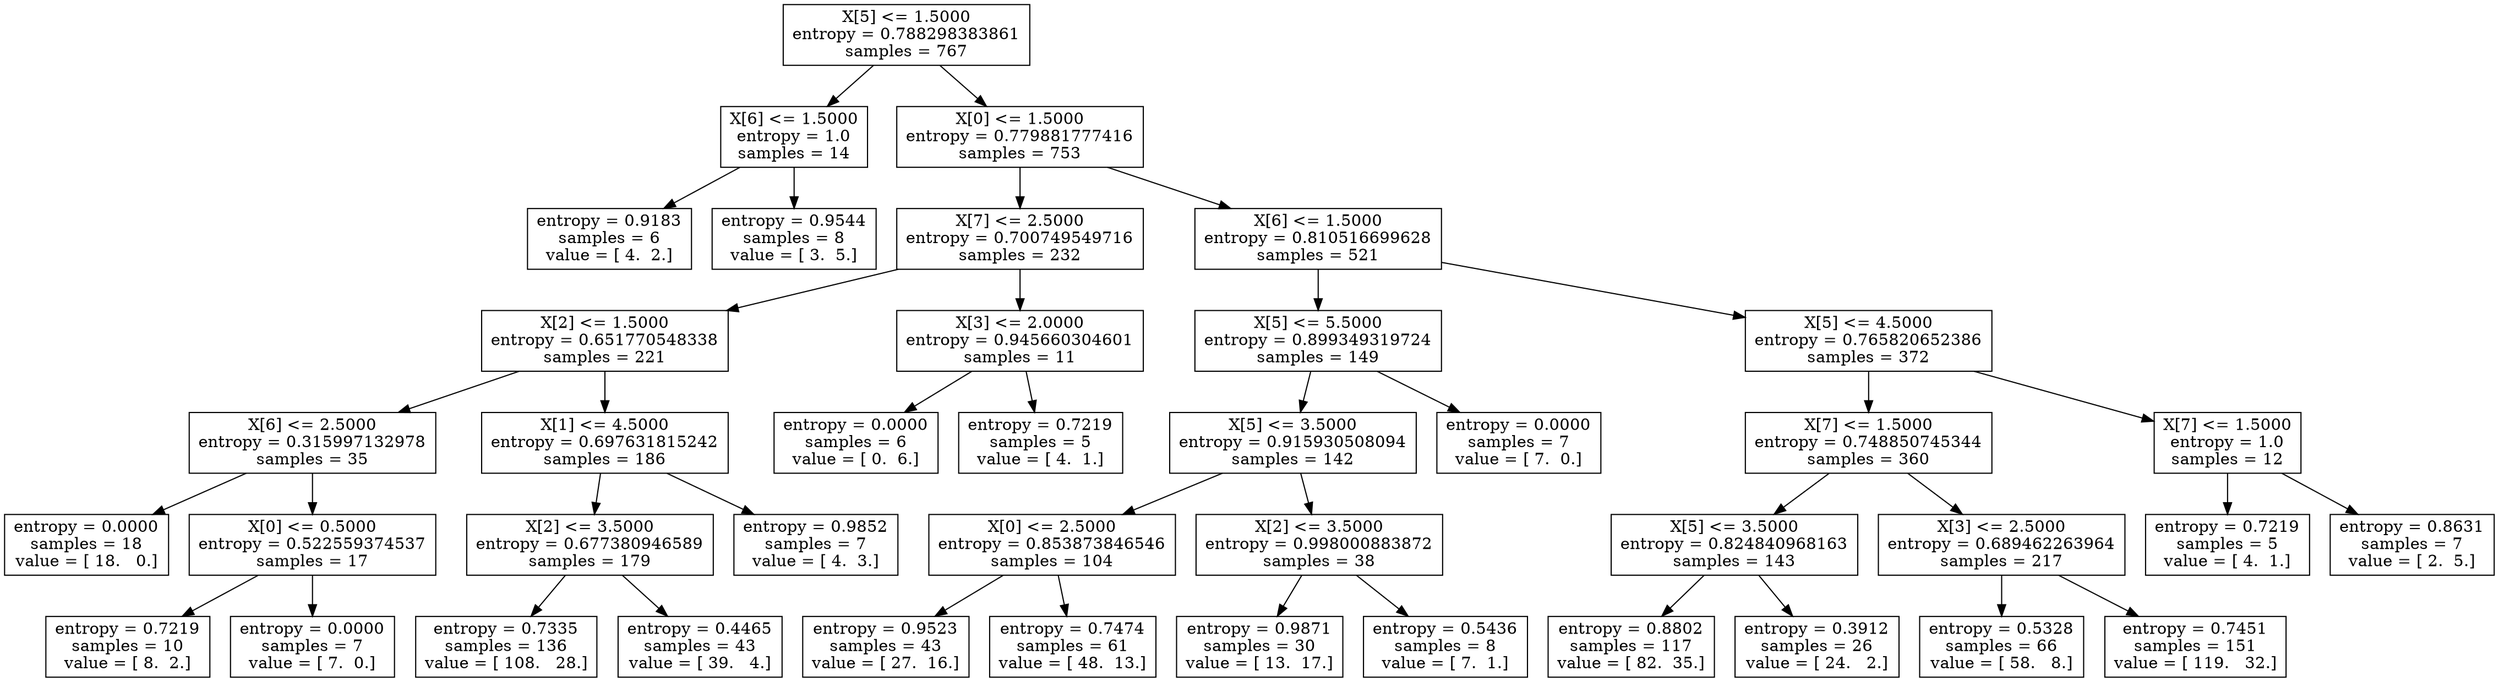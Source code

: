 digraph Tree {
0 [label="X[5] <= 1.5000\nentropy = 0.788298383861\nsamples = 767", shape="box"] ;
1 [label="X[6] <= 1.5000\nentropy = 1.0\nsamples = 14", shape="box"] ;
0 -> 1 ;
2 [label="entropy = 0.9183\nsamples = 6\nvalue = [ 4.  2.]", shape="box"] ;
1 -> 2 ;
3 [label="entropy = 0.9544\nsamples = 8\nvalue = [ 3.  5.]", shape="box"] ;
1 -> 3 ;
4 [label="X[0] <= 1.5000\nentropy = 0.779881777416\nsamples = 753", shape="box"] ;
0 -> 4 ;
5 [label="X[7] <= 2.5000\nentropy = 0.700749549716\nsamples = 232", shape="box"] ;
4 -> 5 ;
6 [label="X[2] <= 1.5000\nentropy = 0.651770548338\nsamples = 221", shape="box"] ;
5 -> 6 ;
7 [label="X[6] <= 2.5000\nentropy = 0.315997132978\nsamples = 35", shape="box"] ;
6 -> 7 ;
8 [label="entropy = 0.0000\nsamples = 18\nvalue = [ 18.   0.]", shape="box"] ;
7 -> 8 ;
9 [label="X[0] <= 0.5000\nentropy = 0.522559374537\nsamples = 17", shape="box"] ;
7 -> 9 ;
10 [label="entropy = 0.7219\nsamples = 10\nvalue = [ 8.  2.]", shape="box"] ;
9 -> 10 ;
11 [label="entropy = 0.0000\nsamples = 7\nvalue = [ 7.  0.]", shape="box"] ;
9 -> 11 ;
12 [label="X[1] <= 4.5000\nentropy = 0.697631815242\nsamples = 186", shape="box"] ;
6 -> 12 ;
13 [label="X[2] <= 3.5000\nentropy = 0.677380946589\nsamples = 179", shape="box"] ;
12 -> 13 ;
14 [label="entropy = 0.7335\nsamples = 136\nvalue = [ 108.   28.]", shape="box"] ;
13 -> 14 ;
15 [label="entropy = 0.4465\nsamples = 43\nvalue = [ 39.   4.]", shape="box"] ;
13 -> 15 ;
16 [label="entropy = 0.9852\nsamples = 7\nvalue = [ 4.  3.]", shape="box"] ;
12 -> 16 ;
17 [label="X[3] <= 2.0000\nentropy = 0.945660304601\nsamples = 11", shape="box"] ;
5 -> 17 ;
18 [label="entropy = 0.0000\nsamples = 6\nvalue = [ 0.  6.]", shape="box"] ;
17 -> 18 ;
19 [label="entropy = 0.7219\nsamples = 5\nvalue = [ 4.  1.]", shape="box"] ;
17 -> 19 ;
20 [label="X[6] <= 1.5000\nentropy = 0.810516699628\nsamples = 521", shape="box"] ;
4 -> 20 ;
21 [label="X[5] <= 5.5000\nentropy = 0.899349319724\nsamples = 149", shape="box"] ;
20 -> 21 ;
22 [label="X[5] <= 3.5000\nentropy = 0.915930508094\nsamples = 142", shape="box"] ;
21 -> 22 ;
23 [label="X[0] <= 2.5000\nentropy = 0.853873846546\nsamples = 104", shape="box"] ;
22 -> 23 ;
24 [label="entropy = 0.9523\nsamples = 43\nvalue = [ 27.  16.]", shape="box"] ;
23 -> 24 ;
25 [label="entropy = 0.7474\nsamples = 61\nvalue = [ 48.  13.]", shape="box"] ;
23 -> 25 ;
26 [label="X[2] <= 3.5000\nentropy = 0.998000883872\nsamples = 38", shape="box"] ;
22 -> 26 ;
27 [label="entropy = 0.9871\nsamples = 30\nvalue = [ 13.  17.]", shape="box"] ;
26 -> 27 ;
28 [label="entropy = 0.5436\nsamples = 8\nvalue = [ 7.  1.]", shape="box"] ;
26 -> 28 ;
29 [label="entropy = 0.0000\nsamples = 7\nvalue = [ 7.  0.]", shape="box"] ;
21 -> 29 ;
30 [label="X[5] <= 4.5000\nentropy = 0.765820652386\nsamples = 372", shape="box"] ;
20 -> 30 ;
31 [label="X[7] <= 1.5000\nentropy = 0.748850745344\nsamples = 360", shape="box"] ;
30 -> 31 ;
32 [label="X[5] <= 3.5000\nentropy = 0.824840968163\nsamples = 143", shape="box"] ;
31 -> 32 ;
33 [label="entropy = 0.8802\nsamples = 117\nvalue = [ 82.  35.]", shape="box"] ;
32 -> 33 ;
34 [label="entropy = 0.3912\nsamples = 26\nvalue = [ 24.   2.]", shape="box"] ;
32 -> 34 ;
35 [label="X[3] <= 2.5000\nentropy = 0.689462263964\nsamples = 217", shape="box"] ;
31 -> 35 ;
36 [label="entropy = 0.5328\nsamples = 66\nvalue = [ 58.   8.]", shape="box"] ;
35 -> 36 ;
37 [label="entropy = 0.7451\nsamples = 151\nvalue = [ 119.   32.]", shape="box"] ;
35 -> 37 ;
38 [label="X[7] <= 1.5000\nentropy = 1.0\nsamples = 12", shape="box"] ;
30 -> 38 ;
39 [label="entropy = 0.7219\nsamples = 5\nvalue = [ 4.  1.]", shape="box"] ;
38 -> 39 ;
40 [label="entropy = 0.8631\nsamples = 7\nvalue = [ 2.  5.]", shape="box"] ;
38 -> 40 ;
}